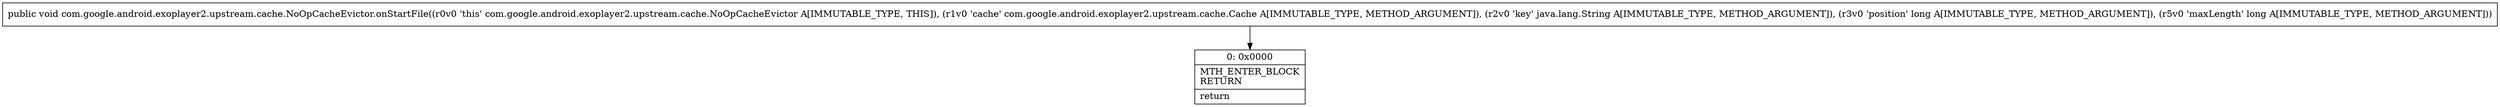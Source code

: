 digraph "CFG forcom.google.android.exoplayer2.upstream.cache.NoOpCacheEvictor.onStartFile(Lcom\/google\/android\/exoplayer2\/upstream\/cache\/Cache;Ljava\/lang\/String;JJ)V" {
Node_0 [shape=record,label="{0\:\ 0x0000|MTH_ENTER_BLOCK\lRETURN\l|return\l}"];
MethodNode[shape=record,label="{public void com.google.android.exoplayer2.upstream.cache.NoOpCacheEvictor.onStartFile((r0v0 'this' com.google.android.exoplayer2.upstream.cache.NoOpCacheEvictor A[IMMUTABLE_TYPE, THIS]), (r1v0 'cache' com.google.android.exoplayer2.upstream.cache.Cache A[IMMUTABLE_TYPE, METHOD_ARGUMENT]), (r2v0 'key' java.lang.String A[IMMUTABLE_TYPE, METHOD_ARGUMENT]), (r3v0 'position' long A[IMMUTABLE_TYPE, METHOD_ARGUMENT]), (r5v0 'maxLength' long A[IMMUTABLE_TYPE, METHOD_ARGUMENT])) }"];
MethodNode -> Node_0;
}

